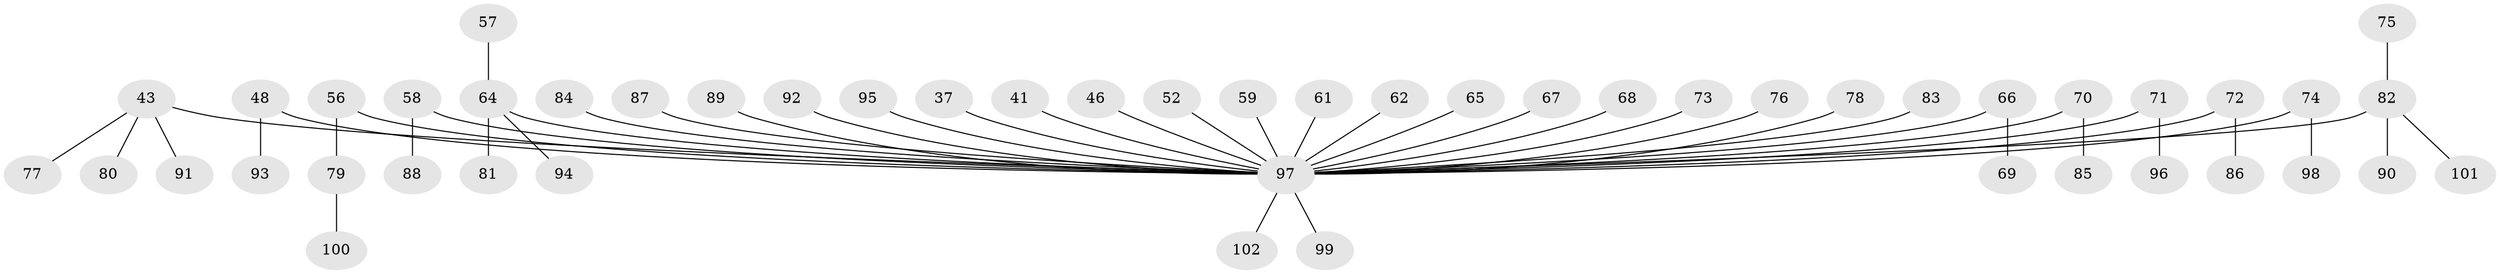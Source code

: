 // original degree distribution, {7: 0.0196078431372549, 4: 0.06862745098039216, 3: 0.16666666666666666, 5: 0.029411764705882353, 2: 0.20588235294117646, 1: 0.5098039215686274}
// Generated by graph-tools (version 1.1) at 2025/56/03/04/25 21:56:00]
// undirected, 51 vertices, 50 edges
graph export_dot {
graph [start="1"]
  node [color=gray90,style=filled];
  37;
  41;
  43;
  46;
  48;
  52;
  56;
  57;
  58;
  59;
  61;
  62;
  64 [super="+14+40+25"];
  65;
  66;
  67;
  68;
  69;
  70;
  71;
  72;
  73;
  74;
  75;
  76;
  77;
  78;
  79;
  80;
  81;
  82 [super="+26+51+28+63"];
  83;
  84;
  85;
  86;
  87;
  88;
  89;
  90;
  91;
  92;
  93;
  94;
  95;
  96;
  97 [super="+10+32+54+53+17+21+22+29+60+55+30"];
  98;
  99;
  100;
  101;
  102;
  37 -- 97;
  41 -- 97;
  43 -- 77;
  43 -- 80;
  43 -- 91;
  43 -- 97;
  46 -- 97;
  48 -- 93;
  48 -- 97;
  52 -- 97;
  56 -- 79;
  56 -- 97;
  57 -- 64;
  58 -- 88;
  58 -- 97;
  59 -- 97;
  61 -- 97;
  62 -- 97;
  64 -- 81;
  64 -- 94;
  64 -- 97;
  65 -- 97;
  66 -- 69;
  66 -- 97;
  67 -- 97;
  68 -- 97;
  70 -- 85;
  70 -- 97;
  71 -- 96;
  71 -- 97;
  72 -- 86;
  72 -- 97;
  73 -- 97;
  74 -- 98;
  74 -- 97;
  75 -- 82;
  76 -- 97;
  78 -- 97;
  79 -- 100;
  82 -- 90;
  82 -- 97;
  82 -- 101;
  83 -- 97;
  84 -- 97;
  87 -- 97;
  89 -- 97;
  92 -- 97;
  95 -- 97;
  97 -- 102;
  97 -- 99;
}
